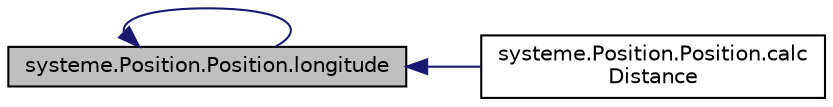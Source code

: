 digraph "systeme.Position.Position.longitude"
{
 // INTERACTIVE_SVG=YES
  edge [fontname="Helvetica",fontsize="10",labelfontname="Helvetica",labelfontsize="10"];
  node [fontname="Helvetica",fontsize="10",shape=record];
  rankdir="LR";
  Node1 [label="systeme.Position.Position.longitude",height=0.2,width=0.4,color="black", fillcolor="grey75", style="filled" fontcolor="black"];
  Node1 -> Node1 [dir="back",color="midnightblue",fontsize="10",style="solid",fontname="Helvetica"];
  Node1 -> Node2 [dir="back",color="midnightblue",fontsize="10",style="solid",fontname="Helvetica"];
  Node2 [label="systeme.Position.Position.calc\lDistance",height=0.2,width=0.4,color="black", fillcolor="white", style="filled",URL="$classsysteme_1_1_position_1_1_position.html#a46382819c33fff5ba504238adf1a1308",tooltip="calcule la distance à vol d&#39;oiseau entre la position courante et celle passée en paramètre ..."];
}
